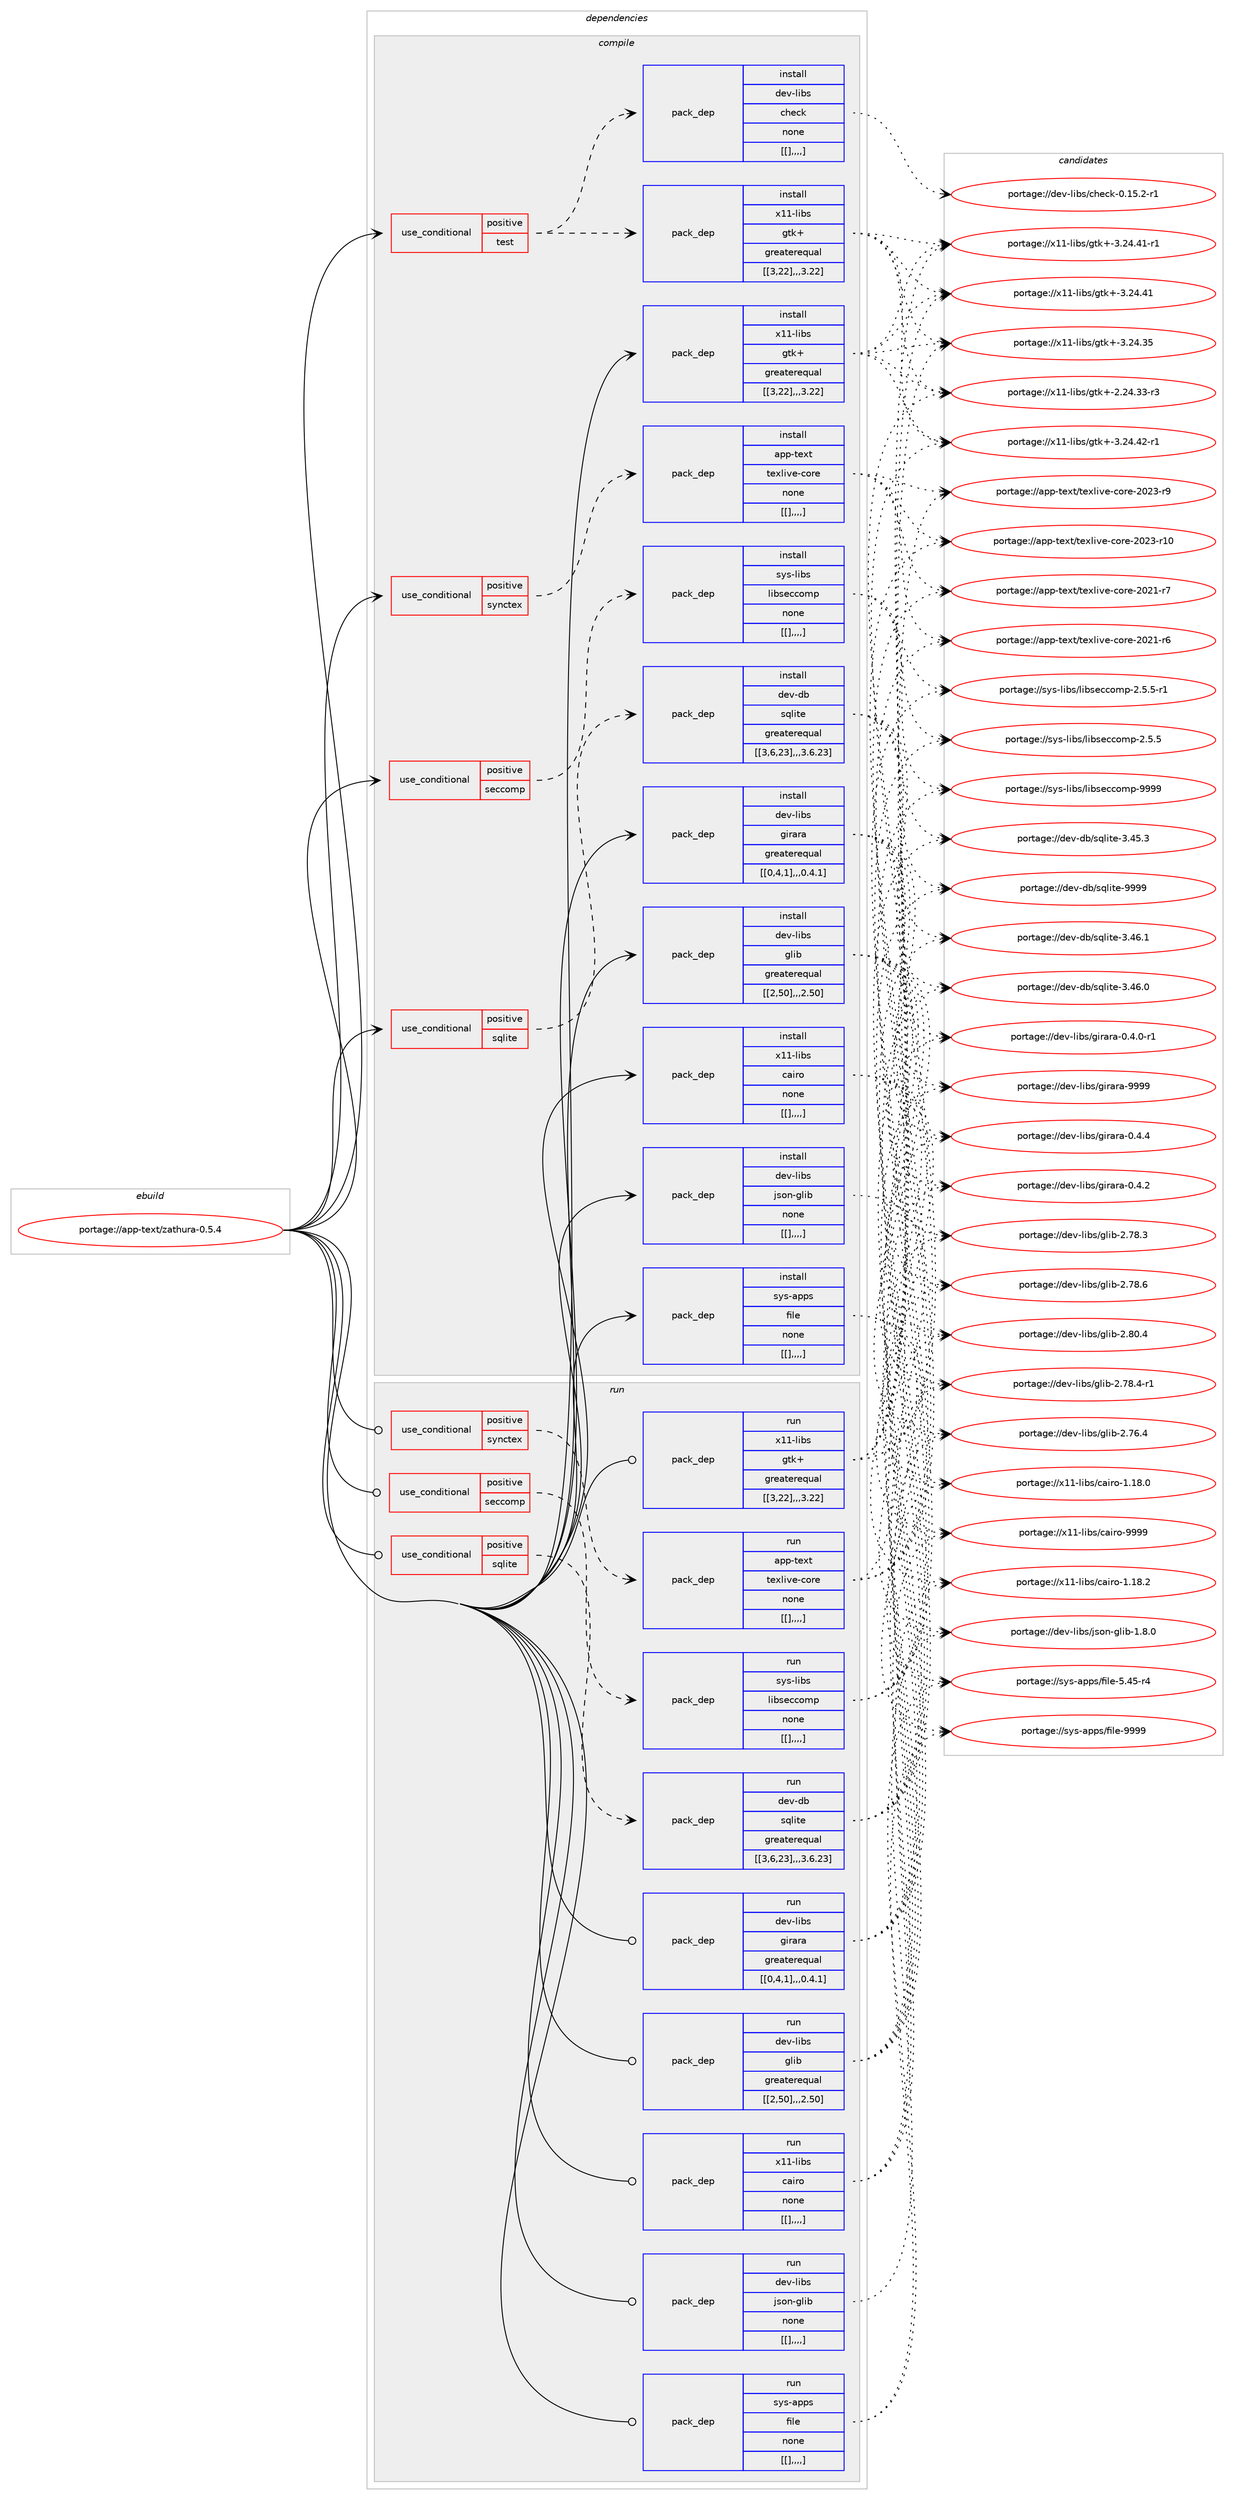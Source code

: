 digraph prolog {

# *************
# Graph options
# *************

newrank=true;
concentrate=true;
compound=true;
graph [rankdir=LR,fontname=Helvetica,fontsize=10,ranksep=1.5];#, ranksep=2.5, nodesep=0.2];
edge  [arrowhead=vee];
node  [fontname=Helvetica,fontsize=10];

# **********
# The ebuild
# **********

subgraph cluster_leftcol {
color=gray;
label=<<i>ebuild</i>>;
id [label="portage://app-text/zathura-0.5.4", color=red, width=4, href="../app-text/zathura-0.5.4.svg"];
}

# ****************
# The dependencies
# ****************

subgraph cluster_midcol {
color=gray;
label=<<i>dependencies</i>>;
subgraph cluster_compile {
fillcolor="#eeeeee";
style=filled;
label=<<i>compile</i>>;
subgraph cond16420 {
dependency60672 [label=<<TABLE BORDER="0" CELLBORDER="1" CELLSPACING="0" CELLPADDING="4"><TR><TD ROWSPAN="3" CELLPADDING="10">use_conditional</TD></TR><TR><TD>positive</TD></TR><TR><TD>seccomp</TD></TR></TABLE>>, shape=none, color=red];
subgraph pack43733 {
dependency60673 [label=<<TABLE BORDER="0" CELLBORDER="1" CELLSPACING="0" CELLPADDING="4" WIDTH="220"><TR><TD ROWSPAN="6" CELLPADDING="30">pack_dep</TD></TR><TR><TD WIDTH="110">install</TD></TR><TR><TD>sys-libs</TD></TR><TR><TD>libseccomp</TD></TR><TR><TD>none</TD></TR><TR><TD>[[],,,,]</TD></TR></TABLE>>, shape=none, color=blue];
}
dependency60672:e -> dependency60673:w [weight=20,style="dashed",arrowhead="vee"];
}
id:e -> dependency60672:w [weight=20,style="solid",arrowhead="vee"];
subgraph cond16421 {
dependency60674 [label=<<TABLE BORDER="0" CELLBORDER="1" CELLSPACING="0" CELLPADDING="4"><TR><TD ROWSPAN="3" CELLPADDING="10">use_conditional</TD></TR><TR><TD>positive</TD></TR><TR><TD>sqlite</TD></TR></TABLE>>, shape=none, color=red];
subgraph pack43734 {
dependency60675 [label=<<TABLE BORDER="0" CELLBORDER="1" CELLSPACING="0" CELLPADDING="4" WIDTH="220"><TR><TD ROWSPAN="6" CELLPADDING="30">pack_dep</TD></TR><TR><TD WIDTH="110">install</TD></TR><TR><TD>dev-db</TD></TR><TR><TD>sqlite</TD></TR><TR><TD>greaterequal</TD></TR><TR><TD>[[3,6,23],,,3.6.23]</TD></TR></TABLE>>, shape=none, color=blue];
}
dependency60674:e -> dependency60675:w [weight=20,style="dashed",arrowhead="vee"];
}
id:e -> dependency60674:w [weight=20,style="solid",arrowhead="vee"];
subgraph cond16422 {
dependency60676 [label=<<TABLE BORDER="0" CELLBORDER="1" CELLSPACING="0" CELLPADDING="4"><TR><TD ROWSPAN="3" CELLPADDING="10">use_conditional</TD></TR><TR><TD>positive</TD></TR><TR><TD>synctex</TD></TR></TABLE>>, shape=none, color=red];
subgraph pack43735 {
dependency60677 [label=<<TABLE BORDER="0" CELLBORDER="1" CELLSPACING="0" CELLPADDING="4" WIDTH="220"><TR><TD ROWSPAN="6" CELLPADDING="30">pack_dep</TD></TR><TR><TD WIDTH="110">install</TD></TR><TR><TD>app-text</TD></TR><TR><TD>texlive-core</TD></TR><TR><TD>none</TD></TR><TR><TD>[[],,,,]</TD></TR></TABLE>>, shape=none, color=blue];
}
dependency60676:e -> dependency60677:w [weight=20,style="dashed",arrowhead="vee"];
}
id:e -> dependency60676:w [weight=20,style="solid",arrowhead="vee"];
subgraph cond16423 {
dependency60678 [label=<<TABLE BORDER="0" CELLBORDER="1" CELLSPACING="0" CELLPADDING="4"><TR><TD ROWSPAN="3" CELLPADDING="10">use_conditional</TD></TR><TR><TD>positive</TD></TR><TR><TD>test</TD></TR></TABLE>>, shape=none, color=red];
subgraph pack43736 {
dependency60679 [label=<<TABLE BORDER="0" CELLBORDER="1" CELLSPACING="0" CELLPADDING="4" WIDTH="220"><TR><TD ROWSPAN="6" CELLPADDING="30">pack_dep</TD></TR><TR><TD WIDTH="110">install</TD></TR><TR><TD>dev-libs</TD></TR><TR><TD>check</TD></TR><TR><TD>none</TD></TR><TR><TD>[[],,,,]</TD></TR></TABLE>>, shape=none, color=blue];
}
dependency60678:e -> dependency60679:w [weight=20,style="dashed",arrowhead="vee"];
subgraph pack43737 {
dependency60680 [label=<<TABLE BORDER="0" CELLBORDER="1" CELLSPACING="0" CELLPADDING="4" WIDTH="220"><TR><TD ROWSPAN="6" CELLPADDING="30">pack_dep</TD></TR><TR><TD WIDTH="110">install</TD></TR><TR><TD>x11-libs</TD></TR><TR><TD>gtk+</TD></TR><TR><TD>greaterequal</TD></TR><TR><TD>[[3,22],,,3.22]</TD></TR></TABLE>>, shape=none, color=blue];
}
dependency60678:e -> dependency60680:w [weight=20,style="dashed",arrowhead="vee"];
}
id:e -> dependency60678:w [weight=20,style="solid",arrowhead="vee"];
subgraph pack43738 {
dependency60681 [label=<<TABLE BORDER="0" CELLBORDER="1" CELLSPACING="0" CELLPADDING="4" WIDTH="220"><TR><TD ROWSPAN="6" CELLPADDING="30">pack_dep</TD></TR><TR><TD WIDTH="110">install</TD></TR><TR><TD>dev-libs</TD></TR><TR><TD>girara</TD></TR><TR><TD>greaterequal</TD></TR><TR><TD>[[0,4,1],,,0.4.1]</TD></TR></TABLE>>, shape=none, color=blue];
}
id:e -> dependency60681:w [weight=20,style="solid",arrowhead="vee"];
subgraph pack43739 {
dependency60682 [label=<<TABLE BORDER="0" CELLBORDER="1" CELLSPACING="0" CELLPADDING="4" WIDTH="220"><TR><TD ROWSPAN="6" CELLPADDING="30">pack_dep</TD></TR><TR><TD WIDTH="110">install</TD></TR><TR><TD>dev-libs</TD></TR><TR><TD>glib</TD></TR><TR><TD>greaterequal</TD></TR><TR><TD>[[2,50],,,2.50]</TD></TR></TABLE>>, shape=none, color=blue];
}
id:e -> dependency60682:w [weight=20,style="solid",arrowhead="vee"];
subgraph pack43740 {
dependency60683 [label=<<TABLE BORDER="0" CELLBORDER="1" CELLSPACING="0" CELLPADDING="4" WIDTH="220"><TR><TD ROWSPAN="6" CELLPADDING="30">pack_dep</TD></TR><TR><TD WIDTH="110">install</TD></TR><TR><TD>dev-libs</TD></TR><TR><TD>json-glib</TD></TR><TR><TD>none</TD></TR><TR><TD>[[],,,,]</TD></TR></TABLE>>, shape=none, color=blue];
}
id:e -> dependency60683:w [weight=20,style="solid",arrowhead="vee"];
subgraph pack43741 {
dependency60684 [label=<<TABLE BORDER="0" CELLBORDER="1" CELLSPACING="0" CELLPADDING="4" WIDTH="220"><TR><TD ROWSPAN="6" CELLPADDING="30">pack_dep</TD></TR><TR><TD WIDTH="110">install</TD></TR><TR><TD>sys-apps</TD></TR><TR><TD>file</TD></TR><TR><TD>none</TD></TR><TR><TD>[[],,,,]</TD></TR></TABLE>>, shape=none, color=blue];
}
id:e -> dependency60684:w [weight=20,style="solid",arrowhead="vee"];
subgraph pack43742 {
dependency60685 [label=<<TABLE BORDER="0" CELLBORDER="1" CELLSPACING="0" CELLPADDING="4" WIDTH="220"><TR><TD ROWSPAN="6" CELLPADDING="30">pack_dep</TD></TR><TR><TD WIDTH="110">install</TD></TR><TR><TD>x11-libs</TD></TR><TR><TD>cairo</TD></TR><TR><TD>none</TD></TR><TR><TD>[[],,,,]</TD></TR></TABLE>>, shape=none, color=blue];
}
id:e -> dependency60685:w [weight=20,style="solid",arrowhead="vee"];
subgraph pack43743 {
dependency60686 [label=<<TABLE BORDER="0" CELLBORDER="1" CELLSPACING="0" CELLPADDING="4" WIDTH="220"><TR><TD ROWSPAN="6" CELLPADDING="30">pack_dep</TD></TR><TR><TD WIDTH="110">install</TD></TR><TR><TD>x11-libs</TD></TR><TR><TD>gtk+</TD></TR><TR><TD>greaterequal</TD></TR><TR><TD>[[3,22],,,3.22]</TD></TR></TABLE>>, shape=none, color=blue];
}
id:e -> dependency60686:w [weight=20,style="solid",arrowhead="vee"];
}
subgraph cluster_compileandrun {
fillcolor="#eeeeee";
style=filled;
label=<<i>compile and run</i>>;
}
subgraph cluster_run {
fillcolor="#eeeeee";
style=filled;
label=<<i>run</i>>;
subgraph cond16424 {
dependency60687 [label=<<TABLE BORDER="0" CELLBORDER="1" CELLSPACING="0" CELLPADDING="4"><TR><TD ROWSPAN="3" CELLPADDING="10">use_conditional</TD></TR><TR><TD>positive</TD></TR><TR><TD>seccomp</TD></TR></TABLE>>, shape=none, color=red];
subgraph pack43744 {
dependency60688 [label=<<TABLE BORDER="0" CELLBORDER="1" CELLSPACING="0" CELLPADDING="4" WIDTH="220"><TR><TD ROWSPAN="6" CELLPADDING="30">pack_dep</TD></TR><TR><TD WIDTH="110">run</TD></TR><TR><TD>sys-libs</TD></TR><TR><TD>libseccomp</TD></TR><TR><TD>none</TD></TR><TR><TD>[[],,,,]</TD></TR></TABLE>>, shape=none, color=blue];
}
dependency60687:e -> dependency60688:w [weight=20,style="dashed",arrowhead="vee"];
}
id:e -> dependency60687:w [weight=20,style="solid",arrowhead="odot"];
subgraph cond16425 {
dependency60689 [label=<<TABLE BORDER="0" CELLBORDER="1" CELLSPACING="0" CELLPADDING="4"><TR><TD ROWSPAN="3" CELLPADDING="10">use_conditional</TD></TR><TR><TD>positive</TD></TR><TR><TD>sqlite</TD></TR></TABLE>>, shape=none, color=red];
subgraph pack43745 {
dependency60690 [label=<<TABLE BORDER="0" CELLBORDER="1" CELLSPACING="0" CELLPADDING="4" WIDTH="220"><TR><TD ROWSPAN="6" CELLPADDING="30">pack_dep</TD></TR><TR><TD WIDTH="110">run</TD></TR><TR><TD>dev-db</TD></TR><TR><TD>sqlite</TD></TR><TR><TD>greaterequal</TD></TR><TR><TD>[[3,6,23],,,3.6.23]</TD></TR></TABLE>>, shape=none, color=blue];
}
dependency60689:e -> dependency60690:w [weight=20,style="dashed",arrowhead="vee"];
}
id:e -> dependency60689:w [weight=20,style="solid",arrowhead="odot"];
subgraph cond16426 {
dependency60691 [label=<<TABLE BORDER="0" CELLBORDER="1" CELLSPACING="0" CELLPADDING="4"><TR><TD ROWSPAN="3" CELLPADDING="10">use_conditional</TD></TR><TR><TD>positive</TD></TR><TR><TD>synctex</TD></TR></TABLE>>, shape=none, color=red];
subgraph pack43746 {
dependency60692 [label=<<TABLE BORDER="0" CELLBORDER="1" CELLSPACING="0" CELLPADDING="4" WIDTH="220"><TR><TD ROWSPAN="6" CELLPADDING="30">pack_dep</TD></TR><TR><TD WIDTH="110">run</TD></TR><TR><TD>app-text</TD></TR><TR><TD>texlive-core</TD></TR><TR><TD>none</TD></TR><TR><TD>[[],,,,]</TD></TR></TABLE>>, shape=none, color=blue];
}
dependency60691:e -> dependency60692:w [weight=20,style="dashed",arrowhead="vee"];
}
id:e -> dependency60691:w [weight=20,style="solid",arrowhead="odot"];
subgraph pack43747 {
dependency60693 [label=<<TABLE BORDER="0" CELLBORDER="1" CELLSPACING="0" CELLPADDING="4" WIDTH="220"><TR><TD ROWSPAN="6" CELLPADDING="30">pack_dep</TD></TR><TR><TD WIDTH="110">run</TD></TR><TR><TD>dev-libs</TD></TR><TR><TD>girara</TD></TR><TR><TD>greaterequal</TD></TR><TR><TD>[[0,4,1],,,0.4.1]</TD></TR></TABLE>>, shape=none, color=blue];
}
id:e -> dependency60693:w [weight=20,style="solid",arrowhead="odot"];
subgraph pack43748 {
dependency60694 [label=<<TABLE BORDER="0" CELLBORDER="1" CELLSPACING="0" CELLPADDING="4" WIDTH="220"><TR><TD ROWSPAN="6" CELLPADDING="30">pack_dep</TD></TR><TR><TD WIDTH="110">run</TD></TR><TR><TD>dev-libs</TD></TR><TR><TD>glib</TD></TR><TR><TD>greaterequal</TD></TR><TR><TD>[[2,50],,,2.50]</TD></TR></TABLE>>, shape=none, color=blue];
}
id:e -> dependency60694:w [weight=20,style="solid",arrowhead="odot"];
subgraph pack43749 {
dependency60695 [label=<<TABLE BORDER="0" CELLBORDER="1" CELLSPACING="0" CELLPADDING="4" WIDTH="220"><TR><TD ROWSPAN="6" CELLPADDING="30">pack_dep</TD></TR><TR><TD WIDTH="110">run</TD></TR><TR><TD>dev-libs</TD></TR><TR><TD>json-glib</TD></TR><TR><TD>none</TD></TR><TR><TD>[[],,,,]</TD></TR></TABLE>>, shape=none, color=blue];
}
id:e -> dependency60695:w [weight=20,style="solid",arrowhead="odot"];
subgraph pack43750 {
dependency60696 [label=<<TABLE BORDER="0" CELLBORDER="1" CELLSPACING="0" CELLPADDING="4" WIDTH="220"><TR><TD ROWSPAN="6" CELLPADDING="30">pack_dep</TD></TR><TR><TD WIDTH="110">run</TD></TR><TR><TD>sys-apps</TD></TR><TR><TD>file</TD></TR><TR><TD>none</TD></TR><TR><TD>[[],,,,]</TD></TR></TABLE>>, shape=none, color=blue];
}
id:e -> dependency60696:w [weight=20,style="solid",arrowhead="odot"];
subgraph pack43751 {
dependency60697 [label=<<TABLE BORDER="0" CELLBORDER="1" CELLSPACING="0" CELLPADDING="4" WIDTH="220"><TR><TD ROWSPAN="6" CELLPADDING="30">pack_dep</TD></TR><TR><TD WIDTH="110">run</TD></TR><TR><TD>x11-libs</TD></TR><TR><TD>cairo</TD></TR><TR><TD>none</TD></TR><TR><TD>[[],,,,]</TD></TR></TABLE>>, shape=none, color=blue];
}
id:e -> dependency60697:w [weight=20,style="solid",arrowhead="odot"];
subgraph pack43752 {
dependency60698 [label=<<TABLE BORDER="0" CELLBORDER="1" CELLSPACING="0" CELLPADDING="4" WIDTH="220"><TR><TD ROWSPAN="6" CELLPADDING="30">pack_dep</TD></TR><TR><TD WIDTH="110">run</TD></TR><TR><TD>x11-libs</TD></TR><TR><TD>gtk+</TD></TR><TR><TD>greaterequal</TD></TR><TR><TD>[[3,22],,,3.22]</TD></TR></TABLE>>, shape=none, color=blue];
}
id:e -> dependency60698:w [weight=20,style="solid",arrowhead="odot"];
}
}

# **************
# The candidates
# **************

subgraph cluster_choices {
rank=same;
color=gray;
label=<<i>candidates</i>>;

subgraph choice43733 {
color=black;
nodesep=1;
choice1151211154510810598115471081059811510199991111091124557575757 [label="portage://sys-libs/libseccomp-9999", color=red, width=4,href="../sys-libs/libseccomp-9999.svg"];
choice1151211154510810598115471081059811510199991111091124550465346534511449 [label="portage://sys-libs/libseccomp-2.5.5-r1", color=red, width=4,href="../sys-libs/libseccomp-2.5.5-r1.svg"];
choice115121115451081059811547108105981151019999111109112455046534653 [label="portage://sys-libs/libseccomp-2.5.5", color=red, width=4,href="../sys-libs/libseccomp-2.5.5.svg"];
dependency60673:e -> choice1151211154510810598115471081059811510199991111091124557575757:w [style=dotted,weight="100"];
dependency60673:e -> choice1151211154510810598115471081059811510199991111091124550465346534511449:w [style=dotted,weight="100"];
dependency60673:e -> choice115121115451081059811547108105981151019999111109112455046534653:w [style=dotted,weight="100"];
}
subgraph choice43734 {
color=black;
nodesep=1;
choice1001011184510098471151131081051161014557575757 [label="portage://dev-db/sqlite-9999", color=red, width=4,href="../dev-db/sqlite-9999.svg"];
choice10010111845100984711511310810511610145514652544649 [label="portage://dev-db/sqlite-3.46.1", color=red, width=4,href="../dev-db/sqlite-3.46.1.svg"];
choice10010111845100984711511310810511610145514652544648 [label="portage://dev-db/sqlite-3.46.0", color=red, width=4,href="../dev-db/sqlite-3.46.0.svg"];
choice10010111845100984711511310810511610145514652534651 [label="portage://dev-db/sqlite-3.45.3", color=red, width=4,href="../dev-db/sqlite-3.45.3.svg"];
dependency60675:e -> choice1001011184510098471151131081051161014557575757:w [style=dotted,weight="100"];
dependency60675:e -> choice10010111845100984711511310810511610145514652544649:w [style=dotted,weight="100"];
dependency60675:e -> choice10010111845100984711511310810511610145514652544648:w [style=dotted,weight="100"];
dependency60675:e -> choice10010111845100984711511310810511610145514652534651:w [style=dotted,weight="100"];
}
subgraph choice43735 {
color=black;
nodesep=1;
choice971121124511610112011647116101120108105118101459911111410145504850514511457 [label="portage://app-text/texlive-core-2023-r9", color=red, width=4,href="../app-text/texlive-core-2023-r9.svg"];
choice97112112451161011201164711610112010810511810145991111141014550485051451144948 [label="portage://app-text/texlive-core-2023-r10", color=red, width=4,href="../app-text/texlive-core-2023-r10.svg"];
choice971121124511610112011647116101120108105118101459911111410145504850494511455 [label="portage://app-text/texlive-core-2021-r7", color=red, width=4,href="../app-text/texlive-core-2021-r7.svg"];
choice971121124511610112011647116101120108105118101459911111410145504850494511454 [label="portage://app-text/texlive-core-2021-r6", color=red, width=4,href="../app-text/texlive-core-2021-r6.svg"];
dependency60677:e -> choice971121124511610112011647116101120108105118101459911111410145504850514511457:w [style=dotted,weight="100"];
dependency60677:e -> choice97112112451161011201164711610112010810511810145991111141014550485051451144948:w [style=dotted,weight="100"];
dependency60677:e -> choice971121124511610112011647116101120108105118101459911111410145504850494511455:w [style=dotted,weight="100"];
dependency60677:e -> choice971121124511610112011647116101120108105118101459911111410145504850494511454:w [style=dotted,weight="100"];
}
subgraph choice43736 {
color=black;
nodesep=1;
choice1001011184510810598115479910410199107454846495346504511449 [label="portage://dev-libs/check-0.15.2-r1", color=red, width=4,href="../dev-libs/check-0.15.2-r1.svg"];
dependency60679:e -> choice1001011184510810598115479910410199107454846495346504511449:w [style=dotted,weight="100"];
}
subgraph choice43737 {
color=black;
nodesep=1;
choice12049494510810598115471031161074345514650524652504511449 [label="portage://x11-libs/gtk+-3.24.42-r1", color=red, width=4,href="../x11-libs/gtk+-3.24.42-r1.svg"];
choice12049494510810598115471031161074345514650524652494511449 [label="portage://x11-libs/gtk+-3.24.41-r1", color=red, width=4,href="../x11-libs/gtk+-3.24.41-r1.svg"];
choice1204949451081059811547103116107434551465052465249 [label="portage://x11-libs/gtk+-3.24.41", color=red, width=4,href="../x11-libs/gtk+-3.24.41.svg"];
choice1204949451081059811547103116107434551465052465153 [label="portage://x11-libs/gtk+-3.24.35", color=red, width=4,href="../x11-libs/gtk+-3.24.35.svg"];
choice12049494510810598115471031161074345504650524651514511451 [label="portage://x11-libs/gtk+-2.24.33-r3", color=red, width=4,href="../x11-libs/gtk+-2.24.33-r3.svg"];
dependency60680:e -> choice12049494510810598115471031161074345514650524652504511449:w [style=dotted,weight="100"];
dependency60680:e -> choice12049494510810598115471031161074345514650524652494511449:w [style=dotted,weight="100"];
dependency60680:e -> choice1204949451081059811547103116107434551465052465249:w [style=dotted,weight="100"];
dependency60680:e -> choice1204949451081059811547103116107434551465052465153:w [style=dotted,weight="100"];
dependency60680:e -> choice12049494510810598115471031161074345504650524651514511451:w [style=dotted,weight="100"];
}
subgraph choice43738 {
color=black;
nodesep=1;
choice10010111845108105981154710310511497114974557575757 [label="portage://dev-libs/girara-9999", color=red, width=4,href="../dev-libs/girara-9999.svg"];
choice1001011184510810598115471031051149711497454846524652 [label="portage://dev-libs/girara-0.4.4", color=red, width=4,href="../dev-libs/girara-0.4.4.svg"];
choice1001011184510810598115471031051149711497454846524650 [label="portage://dev-libs/girara-0.4.2", color=red, width=4,href="../dev-libs/girara-0.4.2.svg"];
choice10010111845108105981154710310511497114974548465246484511449 [label="portage://dev-libs/girara-0.4.0-r1", color=red, width=4,href="../dev-libs/girara-0.4.0-r1.svg"];
dependency60681:e -> choice10010111845108105981154710310511497114974557575757:w [style=dotted,weight="100"];
dependency60681:e -> choice1001011184510810598115471031051149711497454846524652:w [style=dotted,weight="100"];
dependency60681:e -> choice1001011184510810598115471031051149711497454846524650:w [style=dotted,weight="100"];
dependency60681:e -> choice10010111845108105981154710310511497114974548465246484511449:w [style=dotted,weight="100"];
}
subgraph choice43739 {
color=black;
nodesep=1;
choice1001011184510810598115471031081059845504656484652 [label="portage://dev-libs/glib-2.80.4", color=red, width=4,href="../dev-libs/glib-2.80.4.svg"];
choice1001011184510810598115471031081059845504655564654 [label="portage://dev-libs/glib-2.78.6", color=red, width=4,href="../dev-libs/glib-2.78.6.svg"];
choice10010111845108105981154710310810598455046555646524511449 [label="portage://dev-libs/glib-2.78.4-r1", color=red, width=4,href="../dev-libs/glib-2.78.4-r1.svg"];
choice1001011184510810598115471031081059845504655564651 [label="portage://dev-libs/glib-2.78.3", color=red, width=4,href="../dev-libs/glib-2.78.3.svg"];
choice1001011184510810598115471031081059845504655544652 [label="portage://dev-libs/glib-2.76.4", color=red, width=4,href="../dev-libs/glib-2.76.4.svg"];
dependency60682:e -> choice1001011184510810598115471031081059845504656484652:w [style=dotted,weight="100"];
dependency60682:e -> choice1001011184510810598115471031081059845504655564654:w [style=dotted,weight="100"];
dependency60682:e -> choice10010111845108105981154710310810598455046555646524511449:w [style=dotted,weight="100"];
dependency60682:e -> choice1001011184510810598115471031081059845504655564651:w [style=dotted,weight="100"];
dependency60682:e -> choice1001011184510810598115471031081059845504655544652:w [style=dotted,weight="100"];
}
subgraph choice43740 {
color=black;
nodesep=1;
choice1001011184510810598115471061151111104510310810598454946564648 [label="portage://dev-libs/json-glib-1.8.0", color=red, width=4,href="../dev-libs/json-glib-1.8.0.svg"];
dependency60683:e -> choice1001011184510810598115471061151111104510310810598454946564648:w [style=dotted,weight="100"];
}
subgraph choice43741 {
color=black;
nodesep=1;
choice1151211154597112112115471021051081014557575757 [label="portage://sys-apps/file-9999", color=red, width=4,href="../sys-apps/file-9999.svg"];
choice11512111545971121121154710210510810145534652534511452 [label="portage://sys-apps/file-5.45-r4", color=red, width=4,href="../sys-apps/file-5.45-r4.svg"];
dependency60684:e -> choice1151211154597112112115471021051081014557575757:w [style=dotted,weight="100"];
dependency60684:e -> choice11512111545971121121154710210510810145534652534511452:w [style=dotted,weight="100"];
}
subgraph choice43742 {
color=black;
nodesep=1;
choice120494945108105981154799971051141114557575757 [label="portage://x11-libs/cairo-9999", color=red, width=4,href="../x11-libs/cairo-9999.svg"];
choice1204949451081059811547999710511411145494649564650 [label="portage://x11-libs/cairo-1.18.2", color=red, width=4,href="../x11-libs/cairo-1.18.2.svg"];
choice1204949451081059811547999710511411145494649564648 [label="portage://x11-libs/cairo-1.18.0", color=red, width=4,href="../x11-libs/cairo-1.18.0.svg"];
dependency60685:e -> choice120494945108105981154799971051141114557575757:w [style=dotted,weight="100"];
dependency60685:e -> choice1204949451081059811547999710511411145494649564650:w [style=dotted,weight="100"];
dependency60685:e -> choice1204949451081059811547999710511411145494649564648:w [style=dotted,weight="100"];
}
subgraph choice43743 {
color=black;
nodesep=1;
choice12049494510810598115471031161074345514650524652504511449 [label="portage://x11-libs/gtk+-3.24.42-r1", color=red, width=4,href="../x11-libs/gtk+-3.24.42-r1.svg"];
choice12049494510810598115471031161074345514650524652494511449 [label="portage://x11-libs/gtk+-3.24.41-r1", color=red, width=4,href="../x11-libs/gtk+-3.24.41-r1.svg"];
choice1204949451081059811547103116107434551465052465249 [label="portage://x11-libs/gtk+-3.24.41", color=red, width=4,href="../x11-libs/gtk+-3.24.41.svg"];
choice1204949451081059811547103116107434551465052465153 [label="portage://x11-libs/gtk+-3.24.35", color=red, width=4,href="../x11-libs/gtk+-3.24.35.svg"];
choice12049494510810598115471031161074345504650524651514511451 [label="portage://x11-libs/gtk+-2.24.33-r3", color=red, width=4,href="../x11-libs/gtk+-2.24.33-r3.svg"];
dependency60686:e -> choice12049494510810598115471031161074345514650524652504511449:w [style=dotted,weight="100"];
dependency60686:e -> choice12049494510810598115471031161074345514650524652494511449:w [style=dotted,weight="100"];
dependency60686:e -> choice1204949451081059811547103116107434551465052465249:w [style=dotted,weight="100"];
dependency60686:e -> choice1204949451081059811547103116107434551465052465153:w [style=dotted,weight="100"];
dependency60686:e -> choice12049494510810598115471031161074345504650524651514511451:w [style=dotted,weight="100"];
}
subgraph choice43744 {
color=black;
nodesep=1;
choice1151211154510810598115471081059811510199991111091124557575757 [label="portage://sys-libs/libseccomp-9999", color=red, width=4,href="../sys-libs/libseccomp-9999.svg"];
choice1151211154510810598115471081059811510199991111091124550465346534511449 [label="portage://sys-libs/libseccomp-2.5.5-r1", color=red, width=4,href="../sys-libs/libseccomp-2.5.5-r1.svg"];
choice115121115451081059811547108105981151019999111109112455046534653 [label="portage://sys-libs/libseccomp-2.5.5", color=red, width=4,href="../sys-libs/libseccomp-2.5.5.svg"];
dependency60688:e -> choice1151211154510810598115471081059811510199991111091124557575757:w [style=dotted,weight="100"];
dependency60688:e -> choice1151211154510810598115471081059811510199991111091124550465346534511449:w [style=dotted,weight="100"];
dependency60688:e -> choice115121115451081059811547108105981151019999111109112455046534653:w [style=dotted,weight="100"];
}
subgraph choice43745 {
color=black;
nodesep=1;
choice1001011184510098471151131081051161014557575757 [label="portage://dev-db/sqlite-9999", color=red, width=4,href="../dev-db/sqlite-9999.svg"];
choice10010111845100984711511310810511610145514652544649 [label="portage://dev-db/sqlite-3.46.1", color=red, width=4,href="../dev-db/sqlite-3.46.1.svg"];
choice10010111845100984711511310810511610145514652544648 [label="portage://dev-db/sqlite-3.46.0", color=red, width=4,href="../dev-db/sqlite-3.46.0.svg"];
choice10010111845100984711511310810511610145514652534651 [label="portage://dev-db/sqlite-3.45.3", color=red, width=4,href="../dev-db/sqlite-3.45.3.svg"];
dependency60690:e -> choice1001011184510098471151131081051161014557575757:w [style=dotted,weight="100"];
dependency60690:e -> choice10010111845100984711511310810511610145514652544649:w [style=dotted,weight="100"];
dependency60690:e -> choice10010111845100984711511310810511610145514652544648:w [style=dotted,weight="100"];
dependency60690:e -> choice10010111845100984711511310810511610145514652534651:w [style=dotted,weight="100"];
}
subgraph choice43746 {
color=black;
nodesep=1;
choice971121124511610112011647116101120108105118101459911111410145504850514511457 [label="portage://app-text/texlive-core-2023-r9", color=red, width=4,href="../app-text/texlive-core-2023-r9.svg"];
choice97112112451161011201164711610112010810511810145991111141014550485051451144948 [label="portage://app-text/texlive-core-2023-r10", color=red, width=4,href="../app-text/texlive-core-2023-r10.svg"];
choice971121124511610112011647116101120108105118101459911111410145504850494511455 [label="portage://app-text/texlive-core-2021-r7", color=red, width=4,href="../app-text/texlive-core-2021-r7.svg"];
choice971121124511610112011647116101120108105118101459911111410145504850494511454 [label="portage://app-text/texlive-core-2021-r6", color=red, width=4,href="../app-text/texlive-core-2021-r6.svg"];
dependency60692:e -> choice971121124511610112011647116101120108105118101459911111410145504850514511457:w [style=dotted,weight="100"];
dependency60692:e -> choice97112112451161011201164711610112010810511810145991111141014550485051451144948:w [style=dotted,weight="100"];
dependency60692:e -> choice971121124511610112011647116101120108105118101459911111410145504850494511455:w [style=dotted,weight="100"];
dependency60692:e -> choice971121124511610112011647116101120108105118101459911111410145504850494511454:w [style=dotted,weight="100"];
}
subgraph choice43747 {
color=black;
nodesep=1;
choice10010111845108105981154710310511497114974557575757 [label="portage://dev-libs/girara-9999", color=red, width=4,href="../dev-libs/girara-9999.svg"];
choice1001011184510810598115471031051149711497454846524652 [label="portage://dev-libs/girara-0.4.4", color=red, width=4,href="../dev-libs/girara-0.4.4.svg"];
choice1001011184510810598115471031051149711497454846524650 [label="portage://dev-libs/girara-0.4.2", color=red, width=4,href="../dev-libs/girara-0.4.2.svg"];
choice10010111845108105981154710310511497114974548465246484511449 [label="portage://dev-libs/girara-0.4.0-r1", color=red, width=4,href="../dev-libs/girara-0.4.0-r1.svg"];
dependency60693:e -> choice10010111845108105981154710310511497114974557575757:w [style=dotted,weight="100"];
dependency60693:e -> choice1001011184510810598115471031051149711497454846524652:w [style=dotted,weight="100"];
dependency60693:e -> choice1001011184510810598115471031051149711497454846524650:w [style=dotted,weight="100"];
dependency60693:e -> choice10010111845108105981154710310511497114974548465246484511449:w [style=dotted,weight="100"];
}
subgraph choice43748 {
color=black;
nodesep=1;
choice1001011184510810598115471031081059845504656484652 [label="portage://dev-libs/glib-2.80.4", color=red, width=4,href="../dev-libs/glib-2.80.4.svg"];
choice1001011184510810598115471031081059845504655564654 [label="portage://dev-libs/glib-2.78.6", color=red, width=4,href="../dev-libs/glib-2.78.6.svg"];
choice10010111845108105981154710310810598455046555646524511449 [label="portage://dev-libs/glib-2.78.4-r1", color=red, width=4,href="../dev-libs/glib-2.78.4-r1.svg"];
choice1001011184510810598115471031081059845504655564651 [label="portage://dev-libs/glib-2.78.3", color=red, width=4,href="../dev-libs/glib-2.78.3.svg"];
choice1001011184510810598115471031081059845504655544652 [label="portage://dev-libs/glib-2.76.4", color=red, width=4,href="../dev-libs/glib-2.76.4.svg"];
dependency60694:e -> choice1001011184510810598115471031081059845504656484652:w [style=dotted,weight="100"];
dependency60694:e -> choice1001011184510810598115471031081059845504655564654:w [style=dotted,weight="100"];
dependency60694:e -> choice10010111845108105981154710310810598455046555646524511449:w [style=dotted,weight="100"];
dependency60694:e -> choice1001011184510810598115471031081059845504655564651:w [style=dotted,weight="100"];
dependency60694:e -> choice1001011184510810598115471031081059845504655544652:w [style=dotted,weight="100"];
}
subgraph choice43749 {
color=black;
nodesep=1;
choice1001011184510810598115471061151111104510310810598454946564648 [label="portage://dev-libs/json-glib-1.8.0", color=red, width=4,href="../dev-libs/json-glib-1.8.0.svg"];
dependency60695:e -> choice1001011184510810598115471061151111104510310810598454946564648:w [style=dotted,weight="100"];
}
subgraph choice43750 {
color=black;
nodesep=1;
choice1151211154597112112115471021051081014557575757 [label="portage://sys-apps/file-9999", color=red, width=4,href="../sys-apps/file-9999.svg"];
choice11512111545971121121154710210510810145534652534511452 [label="portage://sys-apps/file-5.45-r4", color=red, width=4,href="../sys-apps/file-5.45-r4.svg"];
dependency60696:e -> choice1151211154597112112115471021051081014557575757:w [style=dotted,weight="100"];
dependency60696:e -> choice11512111545971121121154710210510810145534652534511452:w [style=dotted,weight="100"];
}
subgraph choice43751 {
color=black;
nodesep=1;
choice120494945108105981154799971051141114557575757 [label="portage://x11-libs/cairo-9999", color=red, width=4,href="../x11-libs/cairo-9999.svg"];
choice1204949451081059811547999710511411145494649564650 [label="portage://x11-libs/cairo-1.18.2", color=red, width=4,href="../x11-libs/cairo-1.18.2.svg"];
choice1204949451081059811547999710511411145494649564648 [label="portage://x11-libs/cairo-1.18.0", color=red, width=4,href="../x11-libs/cairo-1.18.0.svg"];
dependency60697:e -> choice120494945108105981154799971051141114557575757:w [style=dotted,weight="100"];
dependency60697:e -> choice1204949451081059811547999710511411145494649564650:w [style=dotted,weight="100"];
dependency60697:e -> choice1204949451081059811547999710511411145494649564648:w [style=dotted,weight="100"];
}
subgraph choice43752 {
color=black;
nodesep=1;
choice12049494510810598115471031161074345514650524652504511449 [label="portage://x11-libs/gtk+-3.24.42-r1", color=red, width=4,href="../x11-libs/gtk+-3.24.42-r1.svg"];
choice12049494510810598115471031161074345514650524652494511449 [label="portage://x11-libs/gtk+-3.24.41-r1", color=red, width=4,href="../x11-libs/gtk+-3.24.41-r1.svg"];
choice1204949451081059811547103116107434551465052465249 [label="portage://x11-libs/gtk+-3.24.41", color=red, width=4,href="../x11-libs/gtk+-3.24.41.svg"];
choice1204949451081059811547103116107434551465052465153 [label="portage://x11-libs/gtk+-3.24.35", color=red, width=4,href="../x11-libs/gtk+-3.24.35.svg"];
choice12049494510810598115471031161074345504650524651514511451 [label="portage://x11-libs/gtk+-2.24.33-r3", color=red, width=4,href="../x11-libs/gtk+-2.24.33-r3.svg"];
dependency60698:e -> choice12049494510810598115471031161074345514650524652504511449:w [style=dotted,weight="100"];
dependency60698:e -> choice12049494510810598115471031161074345514650524652494511449:w [style=dotted,weight="100"];
dependency60698:e -> choice1204949451081059811547103116107434551465052465249:w [style=dotted,weight="100"];
dependency60698:e -> choice1204949451081059811547103116107434551465052465153:w [style=dotted,weight="100"];
dependency60698:e -> choice12049494510810598115471031161074345504650524651514511451:w [style=dotted,weight="100"];
}
}

}
